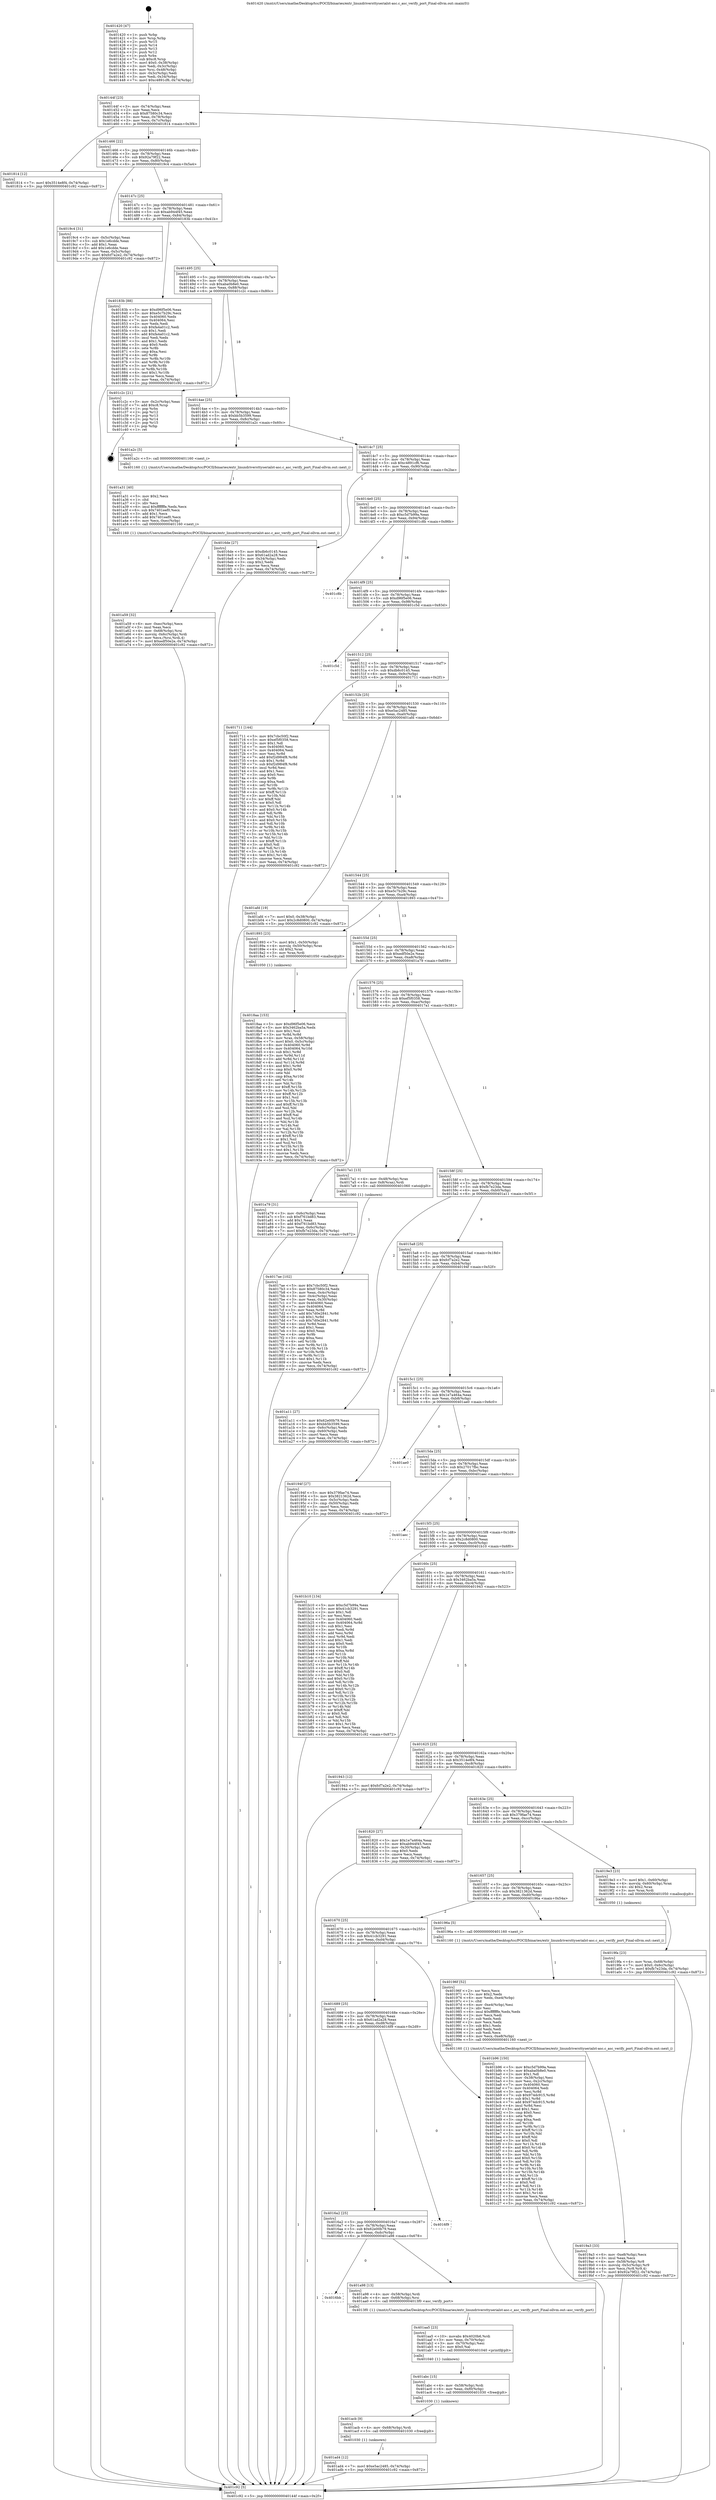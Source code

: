 digraph "0x401420" {
  label = "0x401420 (/mnt/c/Users/mathe/Desktop/tcc/POCII/binaries/extr_linuxdriversttyserialst-asc.c_asc_verify_port_Final-ollvm.out::main(0))"
  labelloc = "t"
  node[shape=record]

  Entry [label="",width=0.3,height=0.3,shape=circle,fillcolor=black,style=filled]
  "0x40144f" [label="{
     0x40144f [23]\l
     | [instrs]\l
     &nbsp;&nbsp;0x40144f \<+3\>: mov -0x74(%rbp),%eax\l
     &nbsp;&nbsp;0x401452 \<+2\>: mov %eax,%ecx\l
     &nbsp;&nbsp;0x401454 \<+6\>: sub $0x87580c34,%ecx\l
     &nbsp;&nbsp;0x40145a \<+3\>: mov %eax,-0x78(%rbp)\l
     &nbsp;&nbsp;0x40145d \<+3\>: mov %ecx,-0x7c(%rbp)\l
     &nbsp;&nbsp;0x401460 \<+6\>: je 0000000000401814 \<main+0x3f4\>\l
  }"]
  "0x401814" [label="{
     0x401814 [12]\l
     | [instrs]\l
     &nbsp;&nbsp;0x401814 \<+7\>: movl $0x3514e8f4,-0x74(%rbp)\l
     &nbsp;&nbsp;0x40181b \<+5\>: jmp 0000000000401c92 \<main+0x872\>\l
  }"]
  "0x401466" [label="{
     0x401466 [22]\l
     | [instrs]\l
     &nbsp;&nbsp;0x401466 \<+5\>: jmp 000000000040146b \<main+0x4b\>\l
     &nbsp;&nbsp;0x40146b \<+3\>: mov -0x78(%rbp),%eax\l
     &nbsp;&nbsp;0x40146e \<+5\>: sub $0x92a79f22,%eax\l
     &nbsp;&nbsp;0x401473 \<+3\>: mov %eax,-0x80(%rbp)\l
     &nbsp;&nbsp;0x401476 \<+6\>: je 00000000004019c4 \<main+0x5a4\>\l
  }"]
  Exit [label="",width=0.3,height=0.3,shape=circle,fillcolor=black,style=filled,peripheries=2]
  "0x4019c4" [label="{
     0x4019c4 [31]\l
     | [instrs]\l
     &nbsp;&nbsp;0x4019c4 \<+3\>: mov -0x5c(%rbp),%eax\l
     &nbsp;&nbsp;0x4019c7 \<+5\>: sub $0x1e6cdde,%eax\l
     &nbsp;&nbsp;0x4019cc \<+3\>: add $0x1,%eax\l
     &nbsp;&nbsp;0x4019cf \<+5\>: add $0x1e6cdde,%eax\l
     &nbsp;&nbsp;0x4019d4 \<+3\>: mov %eax,-0x5c(%rbp)\l
     &nbsp;&nbsp;0x4019d7 \<+7\>: movl $0xfcf7a2e2,-0x74(%rbp)\l
     &nbsp;&nbsp;0x4019de \<+5\>: jmp 0000000000401c92 \<main+0x872\>\l
  }"]
  "0x40147c" [label="{
     0x40147c [25]\l
     | [instrs]\l
     &nbsp;&nbsp;0x40147c \<+5\>: jmp 0000000000401481 \<main+0x61\>\l
     &nbsp;&nbsp;0x401481 \<+3\>: mov -0x78(%rbp),%eax\l
     &nbsp;&nbsp;0x401484 \<+5\>: sub $0xab944f45,%eax\l
     &nbsp;&nbsp;0x401489 \<+6\>: mov %eax,-0x84(%rbp)\l
     &nbsp;&nbsp;0x40148f \<+6\>: je 000000000040183b \<main+0x41b\>\l
  }"]
  "0x401ad4" [label="{
     0x401ad4 [12]\l
     | [instrs]\l
     &nbsp;&nbsp;0x401ad4 \<+7\>: movl $0xe5ac2485,-0x74(%rbp)\l
     &nbsp;&nbsp;0x401adb \<+5\>: jmp 0000000000401c92 \<main+0x872\>\l
  }"]
  "0x40183b" [label="{
     0x40183b [88]\l
     | [instrs]\l
     &nbsp;&nbsp;0x40183b \<+5\>: mov $0xd96f5e06,%eax\l
     &nbsp;&nbsp;0x401840 \<+5\>: mov $0xe5c7b29c,%ecx\l
     &nbsp;&nbsp;0x401845 \<+7\>: mov 0x404060,%edx\l
     &nbsp;&nbsp;0x40184c \<+7\>: mov 0x404064,%esi\l
     &nbsp;&nbsp;0x401853 \<+2\>: mov %edx,%edi\l
     &nbsp;&nbsp;0x401855 \<+6\>: sub $0xfa4a01c2,%edi\l
     &nbsp;&nbsp;0x40185b \<+3\>: sub $0x1,%edi\l
     &nbsp;&nbsp;0x40185e \<+6\>: add $0xfa4a01c2,%edi\l
     &nbsp;&nbsp;0x401864 \<+3\>: imul %edi,%edx\l
     &nbsp;&nbsp;0x401867 \<+3\>: and $0x1,%edx\l
     &nbsp;&nbsp;0x40186a \<+3\>: cmp $0x0,%edx\l
     &nbsp;&nbsp;0x40186d \<+4\>: sete %r8b\l
     &nbsp;&nbsp;0x401871 \<+3\>: cmp $0xa,%esi\l
     &nbsp;&nbsp;0x401874 \<+4\>: setl %r9b\l
     &nbsp;&nbsp;0x401878 \<+3\>: mov %r8b,%r10b\l
     &nbsp;&nbsp;0x40187b \<+3\>: and %r9b,%r10b\l
     &nbsp;&nbsp;0x40187e \<+3\>: xor %r9b,%r8b\l
     &nbsp;&nbsp;0x401881 \<+3\>: or %r8b,%r10b\l
     &nbsp;&nbsp;0x401884 \<+4\>: test $0x1,%r10b\l
     &nbsp;&nbsp;0x401888 \<+3\>: cmovne %ecx,%eax\l
     &nbsp;&nbsp;0x40188b \<+3\>: mov %eax,-0x74(%rbp)\l
     &nbsp;&nbsp;0x40188e \<+5\>: jmp 0000000000401c92 \<main+0x872\>\l
  }"]
  "0x401495" [label="{
     0x401495 [25]\l
     | [instrs]\l
     &nbsp;&nbsp;0x401495 \<+5\>: jmp 000000000040149a \<main+0x7a\>\l
     &nbsp;&nbsp;0x40149a \<+3\>: mov -0x78(%rbp),%eax\l
     &nbsp;&nbsp;0x40149d \<+5\>: sub $0xaba0b8e0,%eax\l
     &nbsp;&nbsp;0x4014a2 \<+6\>: mov %eax,-0x88(%rbp)\l
     &nbsp;&nbsp;0x4014a8 \<+6\>: je 0000000000401c2c \<main+0x80c\>\l
  }"]
  "0x401acb" [label="{
     0x401acb [9]\l
     | [instrs]\l
     &nbsp;&nbsp;0x401acb \<+4\>: mov -0x68(%rbp),%rdi\l
     &nbsp;&nbsp;0x401acf \<+5\>: call 0000000000401030 \<free@plt\>\l
     | [calls]\l
     &nbsp;&nbsp;0x401030 \{1\} (unknown)\l
  }"]
  "0x401c2c" [label="{
     0x401c2c [21]\l
     | [instrs]\l
     &nbsp;&nbsp;0x401c2c \<+3\>: mov -0x2c(%rbp),%eax\l
     &nbsp;&nbsp;0x401c2f \<+7\>: add $0xc8,%rsp\l
     &nbsp;&nbsp;0x401c36 \<+1\>: pop %rbx\l
     &nbsp;&nbsp;0x401c37 \<+2\>: pop %r12\l
     &nbsp;&nbsp;0x401c39 \<+2\>: pop %r13\l
     &nbsp;&nbsp;0x401c3b \<+2\>: pop %r14\l
     &nbsp;&nbsp;0x401c3d \<+2\>: pop %r15\l
     &nbsp;&nbsp;0x401c3f \<+1\>: pop %rbp\l
     &nbsp;&nbsp;0x401c40 \<+1\>: ret\l
  }"]
  "0x4014ae" [label="{
     0x4014ae [25]\l
     | [instrs]\l
     &nbsp;&nbsp;0x4014ae \<+5\>: jmp 00000000004014b3 \<main+0x93\>\l
     &nbsp;&nbsp;0x4014b3 \<+3\>: mov -0x78(%rbp),%eax\l
     &nbsp;&nbsp;0x4014b6 \<+5\>: sub $0xbb5b3599,%eax\l
     &nbsp;&nbsp;0x4014bb \<+6\>: mov %eax,-0x8c(%rbp)\l
     &nbsp;&nbsp;0x4014c1 \<+6\>: je 0000000000401a2c \<main+0x60c\>\l
  }"]
  "0x401abc" [label="{
     0x401abc [15]\l
     | [instrs]\l
     &nbsp;&nbsp;0x401abc \<+4\>: mov -0x58(%rbp),%rdi\l
     &nbsp;&nbsp;0x401ac0 \<+6\>: mov %eax,-0xf0(%rbp)\l
     &nbsp;&nbsp;0x401ac6 \<+5\>: call 0000000000401030 \<free@plt\>\l
     | [calls]\l
     &nbsp;&nbsp;0x401030 \{1\} (unknown)\l
  }"]
  "0x401a2c" [label="{
     0x401a2c [5]\l
     | [instrs]\l
     &nbsp;&nbsp;0x401a2c \<+5\>: call 0000000000401160 \<next_i\>\l
     | [calls]\l
     &nbsp;&nbsp;0x401160 \{1\} (/mnt/c/Users/mathe/Desktop/tcc/POCII/binaries/extr_linuxdriversttyserialst-asc.c_asc_verify_port_Final-ollvm.out::next_i)\l
  }"]
  "0x4014c7" [label="{
     0x4014c7 [25]\l
     | [instrs]\l
     &nbsp;&nbsp;0x4014c7 \<+5\>: jmp 00000000004014cc \<main+0xac\>\l
     &nbsp;&nbsp;0x4014cc \<+3\>: mov -0x78(%rbp),%eax\l
     &nbsp;&nbsp;0x4014cf \<+5\>: sub $0xc4891cf6,%eax\l
     &nbsp;&nbsp;0x4014d4 \<+6\>: mov %eax,-0x90(%rbp)\l
     &nbsp;&nbsp;0x4014da \<+6\>: je 00000000004016de \<main+0x2be\>\l
  }"]
  "0x401aa5" [label="{
     0x401aa5 [23]\l
     | [instrs]\l
     &nbsp;&nbsp;0x401aa5 \<+10\>: movabs $0x4020b6,%rdi\l
     &nbsp;&nbsp;0x401aaf \<+3\>: mov %eax,-0x70(%rbp)\l
     &nbsp;&nbsp;0x401ab2 \<+3\>: mov -0x70(%rbp),%esi\l
     &nbsp;&nbsp;0x401ab5 \<+2\>: mov $0x0,%al\l
     &nbsp;&nbsp;0x401ab7 \<+5\>: call 0000000000401040 \<printf@plt\>\l
     | [calls]\l
     &nbsp;&nbsp;0x401040 \{1\} (unknown)\l
  }"]
  "0x4016de" [label="{
     0x4016de [27]\l
     | [instrs]\l
     &nbsp;&nbsp;0x4016de \<+5\>: mov $0xdb6c0145,%eax\l
     &nbsp;&nbsp;0x4016e3 \<+5\>: mov $0x61ad2a28,%ecx\l
     &nbsp;&nbsp;0x4016e8 \<+3\>: mov -0x34(%rbp),%edx\l
     &nbsp;&nbsp;0x4016eb \<+3\>: cmp $0x2,%edx\l
     &nbsp;&nbsp;0x4016ee \<+3\>: cmovne %ecx,%eax\l
     &nbsp;&nbsp;0x4016f1 \<+3\>: mov %eax,-0x74(%rbp)\l
     &nbsp;&nbsp;0x4016f4 \<+5\>: jmp 0000000000401c92 \<main+0x872\>\l
  }"]
  "0x4014e0" [label="{
     0x4014e0 [25]\l
     | [instrs]\l
     &nbsp;&nbsp;0x4014e0 \<+5\>: jmp 00000000004014e5 \<main+0xc5\>\l
     &nbsp;&nbsp;0x4014e5 \<+3\>: mov -0x78(%rbp),%eax\l
     &nbsp;&nbsp;0x4014e8 \<+5\>: sub $0xc5d7b99a,%eax\l
     &nbsp;&nbsp;0x4014ed \<+6\>: mov %eax,-0x94(%rbp)\l
     &nbsp;&nbsp;0x4014f3 \<+6\>: je 0000000000401c8b \<main+0x86b\>\l
  }"]
  "0x401c92" [label="{
     0x401c92 [5]\l
     | [instrs]\l
     &nbsp;&nbsp;0x401c92 \<+5\>: jmp 000000000040144f \<main+0x2f\>\l
  }"]
  "0x401420" [label="{
     0x401420 [47]\l
     | [instrs]\l
     &nbsp;&nbsp;0x401420 \<+1\>: push %rbp\l
     &nbsp;&nbsp;0x401421 \<+3\>: mov %rsp,%rbp\l
     &nbsp;&nbsp;0x401424 \<+2\>: push %r15\l
     &nbsp;&nbsp;0x401426 \<+2\>: push %r14\l
     &nbsp;&nbsp;0x401428 \<+2\>: push %r13\l
     &nbsp;&nbsp;0x40142a \<+2\>: push %r12\l
     &nbsp;&nbsp;0x40142c \<+1\>: push %rbx\l
     &nbsp;&nbsp;0x40142d \<+7\>: sub $0xc8,%rsp\l
     &nbsp;&nbsp;0x401434 \<+7\>: movl $0x0,-0x38(%rbp)\l
     &nbsp;&nbsp;0x40143b \<+3\>: mov %edi,-0x3c(%rbp)\l
     &nbsp;&nbsp;0x40143e \<+4\>: mov %rsi,-0x48(%rbp)\l
     &nbsp;&nbsp;0x401442 \<+3\>: mov -0x3c(%rbp),%edi\l
     &nbsp;&nbsp;0x401445 \<+3\>: mov %edi,-0x34(%rbp)\l
     &nbsp;&nbsp;0x401448 \<+7\>: movl $0xc4891cf6,-0x74(%rbp)\l
  }"]
  "0x4016bb" [label="{
     0x4016bb\l
  }", style=dashed]
  "0x401c8b" [label="{
     0x401c8b\l
  }", style=dashed]
  "0x4014f9" [label="{
     0x4014f9 [25]\l
     | [instrs]\l
     &nbsp;&nbsp;0x4014f9 \<+5\>: jmp 00000000004014fe \<main+0xde\>\l
     &nbsp;&nbsp;0x4014fe \<+3\>: mov -0x78(%rbp),%eax\l
     &nbsp;&nbsp;0x401501 \<+5\>: sub $0xd96f5e06,%eax\l
     &nbsp;&nbsp;0x401506 \<+6\>: mov %eax,-0x98(%rbp)\l
     &nbsp;&nbsp;0x40150c \<+6\>: je 0000000000401c5d \<main+0x83d\>\l
  }"]
  "0x401a98" [label="{
     0x401a98 [13]\l
     | [instrs]\l
     &nbsp;&nbsp;0x401a98 \<+4\>: mov -0x58(%rbp),%rdi\l
     &nbsp;&nbsp;0x401a9c \<+4\>: mov -0x68(%rbp),%rsi\l
     &nbsp;&nbsp;0x401aa0 \<+5\>: call 00000000004013f0 \<asc_verify_port\>\l
     | [calls]\l
     &nbsp;&nbsp;0x4013f0 \{1\} (/mnt/c/Users/mathe/Desktop/tcc/POCII/binaries/extr_linuxdriversttyserialst-asc.c_asc_verify_port_Final-ollvm.out::asc_verify_port)\l
  }"]
  "0x401c5d" [label="{
     0x401c5d\l
  }", style=dashed]
  "0x401512" [label="{
     0x401512 [25]\l
     | [instrs]\l
     &nbsp;&nbsp;0x401512 \<+5\>: jmp 0000000000401517 \<main+0xf7\>\l
     &nbsp;&nbsp;0x401517 \<+3\>: mov -0x78(%rbp),%eax\l
     &nbsp;&nbsp;0x40151a \<+5\>: sub $0xdb6c0145,%eax\l
     &nbsp;&nbsp;0x40151f \<+6\>: mov %eax,-0x9c(%rbp)\l
     &nbsp;&nbsp;0x401525 \<+6\>: je 0000000000401711 \<main+0x2f1\>\l
  }"]
  "0x4016a2" [label="{
     0x4016a2 [25]\l
     | [instrs]\l
     &nbsp;&nbsp;0x4016a2 \<+5\>: jmp 00000000004016a7 \<main+0x287\>\l
     &nbsp;&nbsp;0x4016a7 \<+3\>: mov -0x78(%rbp),%eax\l
     &nbsp;&nbsp;0x4016aa \<+5\>: sub $0x62e00b79,%eax\l
     &nbsp;&nbsp;0x4016af \<+6\>: mov %eax,-0xdc(%rbp)\l
     &nbsp;&nbsp;0x4016b5 \<+6\>: je 0000000000401a98 \<main+0x678\>\l
  }"]
  "0x401711" [label="{
     0x401711 [144]\l
     | [instrs]\l
     &nbsp;&nbsp;0x401711 \<+5\>: mov $0x7cbc50f2,%eax\l
     &nbsp;&nbsp;0x401716 \<+5\>: mov $0xef5f0358,%ecx\l
     &nbsp;&nbsp;0x40171b \<+2\>: mov $0x1,%dl\l
     &nbsp;&nbsp;0x40171d \<+7\>: mov 0x404060,%esi\l
     &nbsp;&nbsp;0x401724 \<+7\>: mov 0x404064,%edi\l
     &nbsp;&nbsp;0x40172b \<+3\>: mov %esi,%r8d\l
     &nbsp;&nbsp;0x40172e \<+7\>: add $0xf2d984f8,%r8d\l
     &nbsp;&nbsp;0x401735 \<+4\>: sub $0x1,%r8d\l
     &nbsp;&nbsp;0x401739 \<+7\>: sub $0xf2d984f8,%r8d\l
     &nbsp;&nbsp;0x401740 \<+4\>: imul %r8d,%esi\l
     &nbsp;&nbsp;0x401744 \<+3\>: and $0x1,%esi\l
     &nbsp;&nbsp;0x401747 \<+3\>: cmp $0x0,%esi\l
     &nbsp;&nbsp;0x40174a \<+4\>: sete %r9b\l
     &nbsp;&nbsp;0x40174e \<+3\>: cmp $0xa,%edi\l
     &nbsp;&nbsp;0x401751 \<+4\>: setl %r10b\l
     &nbsp;&nbsp;0x401755 \<+3\>: mov %r9b,%r11b\l
     &nbsp;&nbsp;0x401758 \<+4\>: xor $0xff,%r11b\l
     &nbsp;&nbsp;0x40175c \<+3\>: mov %r10b,%bl\l
     &nbsp;&nbsp;0x40175f \<+3\>: xor $0xff,%bl\l
     &nbsp;&nbsp;0x401762 \<+3\>: xor $0x0,%dl\l
     &nbsp;&nbsp;0x401765 \<+3\>: mov %r11b,%r14b\l
     &nbsp;&nbsp;0x401768 \<+4\>: and $0x0,%r14b\l
     &nbsp;&nbsp;0x40176c \<+3\>: and %dl,%r9b\l
     &nbsp;&nbsp;0x40176f \<+3\>: mov %bl,%r15b\l
     &nbsp;&nbsp;0x401772 \<+4\>: and $0x0,%r15b\l
     &nbsp;&nbsp;0x401776 \<+3\>: and %dl,%r10b\l
     &nbsp;&nbsp;0x401779 \<+3\>: or %r9b,%r14b\l
     &nbsp;&nbsp;0x40177c \<+3\>: or %r10b,%r15b\l
     &nbsp;&nbsp;0x40177f \<+3\>: xor %r15b,%r14b\l
     &nbsp;&nbsp;0x401782 \<+3\>: or %bl,%r11b\l
     &nbsp;&nbsp;0x401785 \<+4\>: xor $0xff,%r11b\l
     &nbsp;&nbsp;0x401789 \<+3\>: or $0x0,%dl\l
     &nbsp;&nbsp;0x40178c \<+3\>: and %dl,%r11b\l
     &nbsp;&nbsp;0x40178f \<+3\>: or %r11b,%r14b\l
     &nbsp;&nbsp;0x401792 \<+4\>: test $0x1,%r14b\l
     &nbsp;&nbsp;0x401796 \<+3\>: cmovne %ecx,%eax\l
     &nbsp;&nbsp;0x401799 \<+3\>: mov %eax,-0x74(%rbp)\l
     &nbsp;&nbsp;0x40179c \<+5\>: jmp 0000000000401c92 \<main+0x872\>\l
  }"]
  "0x40152b" [label="{
     0x40152b [25]\l
     | [instrs]\l
     &nbsp;&nbsp;0x40152b \<+5\>: jmp 0000000000401530 \<main+0x110\>\l
     &nbsp;&nbsp;0x401530 \<+3\>: mov -0x78(%rbp),%eax\l
     &nbsp;&nbsp;0x401533 \<+5\>: sub $0xe5ac2485,%eax\l
     &nbsp;&nbsp;0x401538 \<+6\>: mov %eax,-0xa0(%rbp)\l
     &nbsp;&nbsp;0x40153e \<+6\>: je 0000000000401afd \<main+0x6dd\>\l
  }"]
  "0x4016f9" [label="{
     0x4016f9\l
  }", style=dashed]
  "0x401afd" [label="{
     0x401afd [19]\l
     | [instrs]\l
     &nbsp;&nbsp;0x401afd \<+7\>: movl $0x0,-0x38(%rbp)\l
     &nbsp;&nbsp;0x401b04 \<+7\>: movl $0x2c8d0800,-0x74(%rbp)\l
     &nbsp;&nbsp;0x401b0b \<+5\>: jmp 0000000000401c92 \<main+0x872\>\l
  }"]
  "0x401544" [label="{
     0x401544 [25]\l
     | [instrs]\l
     &nbsp;&nbsp;0x401544 \<+5\>: jmp 0000000000401549 \<main+0x129\>\l
     &nbsp;&nbsp;0x401549 \<+3\>: mov -0x78(%rbp),%eax\l
     &nbsp;&nbsp;0x40154c \<+5\>: sub $0xe5c7b29c,%eax\l
     &nbsp;&nbsp;0x401551 \<+6\>: mov %eax,-0xa4(%rbp)\l
     &nbsp;&nbsp;0x401557 \<+6\>: je 0000000000401893 \<main+0x473\>\l
  }"]
  "0x401689" [label="{
     0x401689 [25]\l
     | [instrs]\l
     &nbsp;&nbsp;0x401689 \<+5\>: jmp 000000000040168e \<main+0x26e\>\l
     &nbsp;&nbsp;0x40168e \<+3\>: mov -0x78(%rbp),%eax\l
     &nbsp;&nbsp;0x401691 \<+5\>: sub $0x61ad2a28,%eax\l
     &nbsp;&nbsp;0x401696 \<+6\>: mov %eax,-0xd8(%rbp)\l
     &nbsp;&nbsp;0x40169c \<+6\>: je 00000000004016f9 \<main+0x2d9\>\l
  }"]
  "0x401893" [label="{
     0x401893 [23]\l
     | [instrs]\l
     &nbsp;&nbsp;0x401893 \<+7\>: movl $0x1,-0x50(%rbp)\l
     &nbsp;&nbsp;0x40189a \<+4\>: movslq -0x50(%rbp),%rax\l
     &nbsp;&nbsp;0x40189e \<+4\>: shl $0x2,%rax\l
     &nbsp;&nbsp;0x4018a2 \<+3\>: mov %rax,%rdi\l
     &nbsp;&nbsp;0x4018a5 \<+5\>: call 0000000000401050 \<malloc@plt\>\l
     | [calls]\l
     &nbsp;&nbsp;0x401050 \{1\} (unknown)\l
  }"]
  "0x40155d" [label="{
     0x40155d [25]\l
     | [instrs]\l
     &nbsp;&nbsp;0x40155d \<+5\>: jmp 0000000000401562 \<main+0x142\>\l
     &nbsp;&nbsp;0x401562 \<+3\>: mov -0x78(%rbp),%eax\l
     &nbsp;&nbsp;0x401565 \<+5\>: sub $0xedf50e2e,%eax\l
     &nbsp;&nbsp;0x40156a \<+6\>: mov %eax,-0xa8(%rbp)\l
     &nbsp;&nbsp;0x401570 \<+6\>: je 0000000000401a79 \<main+0x659\>\l
  }"]
  "0x401b96" [label="{
     0x401b96 [150]\l
     | [instrs]\l
     &nbsp;&nbsp;0x401b96 \<+5\>: mov $0xc5d7b99a,%eax\l
     &nbsp;&nbsp;0x401b9b \<+5\>: mov $0xaba0b8e0,%ecx\l
     &nbsp;&nbsp;0x401ba0 \<+2\>: mov $0x1,%dl\l
     &nbsp;&nbsp;0x401ba2 \<+3\>: mov -0x38(%rbp),%esi\l
     &nbsp;&nbsp;0x401ba5 \<+3\>: mov %esi,-0x2c(%rbp)\l
     &nbsp;&nbsp;0x401ba8 \<+7\>: mov 0x404060,%esi\l
     &nbsp;&nbsp;0x401baf \<+7\>: mov 0x404064,%edi\l
     &nbsp;&nbsp;0x401bb6 \<+3\>: mov %esi,%r8d\l
     &nbsp;&nbsp;0x401bb9 \<+7\>: sub $0x974dc915,%r8d\l
     &nbsp;&nbsp;0x401bc0 \<+4\>: sub $0x1,%r8d\l
     &nbsp;&nbsp;0x401bc4 \<+7\>: add $0x974dc915,%r8d\l
     &nbsp;&nbsp;0x401bcb \<+4\>: imul %r8d,%esi\l
     &nbsp;&nbsp;0x401bcf \<+3\>: and $0x1,%esi\l
     &nbsp;&nbsp;0x401bd2 \<+3\>: cmp $0x0,%esi\l
     &nbsp;&nbsp;0x401bd5 \<+4\>: sete %r9b\l
     &nbsp;&nbsp;0x401bd9 \<+3\>: cmp $0xa,%edi\l
     &nbsp;&nbsp;0x401bdc \<+4\>: setl %r10b\l
     &nbsp;&nbsp;0x401be0 \<+3\>: mov %r9b,%r11b\l
     &nbsp;&nbsp;0x401be3 \<+4\>: xor $0xff,%r11b\l
     &nbsp;&nbsp;0x401be7 \<+3\>: mov %r10b,%bl\l
     &nbsp;&nbsp;0x401bea \<+3\>: xor $0xff,%bl\l
     &nbsp;&nbsp;0x401bed \<+3\>: xor $0x0,%dl\l
     &nbsp;&nbsp;0x401bf0 \<+3\>: mov %r11b,%r14b\l
     &nbsp;&nbsp;0x401bf3 \<+4\>: and $0x0,%r14b\l
     &nbsp;&nbsp;0x401bf7 \<+3\>: and %dl,%r9b\l
     &nbsp;&nbsp;0x401bfa \<+3\>: mov %bl,%r15b\l
     &nbsp;&nbsp;0x401bfd \<+4\>: and $0x0,%r15b\l
     &nbsp;&nbsp;0x401c01 \<+3\>: and %dl,%r10b\l
     &nbsp;&nbsp;0x401c04 \<+3\>: or %r9b,%r14b\l
     &nbsp;&nbsp;0x401c07 \<+3\>: or %r10b,%r15b\l
     &nbsp;&nbsp;0x401c0a \<+3\>: xor %r15b,%r14b\l
     &nbsp;&nbsp;0x401c0d \<+3\>: or %bl,%r11b\l
     &nbsp;&nbsp;0x401c10 \<+4\>: xor $0xff,%r11b\l
     &nbsp;&nbsp;0x401c14 \<+3\>: or $0x0,%dl\l
     &nbsp;&nbsp;0x401c17 \<+3\>: and %dl,%r11b\l
     &nbsp;&nbsp;0x401c1a \<+3\>: or %r11b,%r14b\l
     &nbsp;&nbsp;0x401c1d \<+4\>: test $0x1,%r14b\l
     &nbsp;&nbsp;0x401c21 \<+3\>: cmovne %ecx,%eax\l
     &nbsp;&nbsp;0x401c24 \<+3\>: mov %eax,-0x74(%rbp)\l
     &nbsp;&nbsp;0x401c27 \<+5\>: jmp 0000000000401c92 \<main+0x872\>\l
  }"]
  "0x401a79" [label="{
     0x401a79 [31]\l
     | [instrs]\l
     &nbsp;&nbsp;0x401a79 \<+3\>: mov -0x6c(%rbp),%eax\l
     &nbsp;&nbsp;0x401a7c \<+5\>: sub $0xf761bd83,%eax\l
     &nbsp;&nbsp;0x401a81 \<+3\>: add $0x1,%eax\l
     &nbsp;&nbsp;0x401a84 \<+5\>: add $0xf761bd83,%eax\l
     &nbsp;&nbsp;0x401a89 \<+3\>: mov %eax,-0x6c(%rbp)\l
     &nbsp;&nbsp;0x401a8c \<+7\>: movl $0xfb7e23da,-0x74(%rbp)\l
     &nbsp;&nbsp;0x401a93 \<+5\>: jmp 0000000000401c92 \<main+0x872\>\l
  }"]
  "0x401576" [label="{
     0x401576 [25]\l
     | [instrs]\l
     &nbsp;&nbsp;0x401576 \<+5\>: jmp 000000000040157b \<main+0x15b\>\l
     &nbsp;&nbsp;0x40157b \<+3\>: mov -0x78(%rbp),%eax\l
     &nbsp;&nbsp;0x40157e \<+5\>: sub $0xef5f0358,%eax\l
     &nbsp;&nbsp;0x401583 \<+6\>: mov %eax,-0xac(%rbp)\l
     &nbsp;&nbsp;0x401589 \<+6\>: je 00000000004017a1 \<main+0x381\>\l
  }"]
  "0x401a59" [label="{
     0x401a59 [32]\l
     | [instrs]\l
     &nbsp;&nbsp;0x401a59 \<+6\>: mov -0xec(%rbp),%ecx\l
     &nbsp;&nbsp;0x401a5f \<+3\>: imul %eax,%ecx\l
     &nbsp;&nbsp;0x401a62 \<+4\>: mov -0x68(%rbp),%rsi\l
     &nbsp;&nbsp;0x401a66 \<+4\>: movslq -0x6c(%rbp),%rdi\l
     &nbsp;&nbsp;0x401a6a \<+3\>: mov %ecx,(%rsi,%rdi,4)\l
     &nbsp;&nbsp;0x401a6d \<+7\>: movl $0xedf50e2e,-0x74(%rbp)\l
     &nbsp;&nbsp;0x401a74 \<+5\>: jmp 0000000000401c92 \<main+0x872\>\l
  }"]
  "0x4017a1" [label="{
     0x4017a1 [13]\l
     | [instrs]\l
     &nbsp;&nbsp;0x4017a1 \<+4\>: mov -0x48(%rbp),%rax\l
     &nbsp;&nbsp;0x4017a5 \<+4\>: mov 0x8(%rax),%rdi\l
     &nbsp;&nbsp;0x4017a9 \<+5\>: call 0000000000401060 \<atoi@plt\>\l
     | [calls]\l
     &nbsp;&nbsp;0x401060 \{1\} (unknown)\l
  }"]
  "0x40158f" [label="{
     0x40158f [25]\l
     | [instrs]\l
     &nbsp;&nbsp;0x40158f \<+5\>: jmp 0000000000401594 \<main+0x174\>\l
     &nbsp;&nbsp;0x401594 \<+3\>: mov -0x78(%rbp),%eax\l
     &nbsp;&nbsp;0x401597 \<+5\>: sub $0xfb7e23da,%eax\l
     &nbsp;&nbsp;0x40159c \<+6\>: mov %eax,-0xb0(%rbp)\l
     &nbsp;&nbsp;0x4015a2 \<+6\>: je 0000000000401a11 \<main+0x5f1\>\l
  }"]
  "0x4017ae" [label="{
     0x4017ae [102]\l
     | [instrs]\l
     &nbsp;&nbsp;0x4017ae \<+5\>: mov $0x7cbc50f2,%ecx\l
     &nbsp;&nbsp;0x4017b3 \<+5\>: mov $0x87580c34,%edx\l
     &nbsp;&nbsp;0x4017b8 \<+3\>: mov %eax,-0x4c(%rbp)\l
     &nbsp;&nbsp;0x4017bb \<+3\>: mov -0x4c(%rbp),%eax\l
     &nbsp;&nbsp;0x4017be \<+3\>: mov %eax,-0x30(%rbp)\l
     &nbsp;&nbsp;0x4017c1 \<+7\>: mov 0x404060,%eax\l
     &nbsp;&nbsp;0x4017c8 \<+7\>: mov 0x404064,%esi\l
     &nbsp;&nbsp;0x4017cf \<+3\>: mov %eax,%r8d\l
     &nbsp;&nbsp;0x4017d2 \<+7\>: add $0x7d0e2841,%r8d\l
     &nbsp;&nbsp;0x4017d9 \<+4\>: sub $0x1,%r8d\l
     &nbsp;&nbsp;0x4017dd \<+7\>: sub $0x7d0e2841,%r8d\l
     &nbsp;&nbsp;0x4017e4 \<+4\>: imul %r8d,%eax\l
     &nbsp;&nbsp;0x4017e8 \<+3\>: and $0x1,%eax\l
     &nbsp;&nbsp;0x4017eb \<+3\>: cmp $0x0,%eax\l
     &nbsp;&nbsp;0x4017ee \<+4\>: sete %r9b\l
     &nbsp;&nbsp;0x4017f2 \<+3\>: cmp $0xa,%esi\l
     &nbsp;&nbsp;0x4017f5 \<+4\>: setl %r10b\l
     &nbsp;&nbsp;0x4017f9 \<+3\>: mov %r9b,%r11b\l
     &nbsp;&nbsp;0x4017fc \<+3\>: and %r10b,%r11b\l
     &nbsp;&nbsp;0x4017ff \<+3\>: xor %r10b,%r9b\l
     &nbsp;&nbsp;0x401802 \<+3\>: or %r9b,%r11b\l
     &nbsp;&nbsp;0x401805 \<+4\>: test $0x1,%r11b\l
     &nbsp;&nbsp;0x401809 \<+3\>: cmovne %edx,%ecx\l
     &nbsp;&nbsp;0x40180c \<+3\>: mov %ecx,-0x74(%rbp)\l
     &nbsp;&nbsp;0x40180f \<+5\>: jmp 0000000000401c92 \<main+0x872\>\l
  }"]
  "0x401a31" [label="{
     0x401a31 [40]\l
     | [instrs]\l
     &nbsp;&nbsp;0x401a31 \<+5\>: mov $0x2,%ecx\l
     &nbsp;&nbsp;0x401a36 \<+1\>: cltd\l
     &nbsp;&nbsp;0x401a37 \<+2\>: idiv %ecx\l
     &nbsp;&nbsp;0x401a39 \<+6\>: imul $0xfffffffe,%edx,%ecx\l
     &nbsp;&nbsp;0x401a3f \<+6\>: sub $0x7401eef0,%ecx\l
     &nbsp;&nbsp;0x401a45 \<+3\>: add $0x1,%ecx\l
     &nbsp;&nbsp;0x401a48 \<+6\>: add $0x7401eef0,%ecx\l
     &nbsp;&nbsp;0x401a4e \<+6\>: mov %ecx,-0xec(%rbp)\l
     &nbsp;&nbsp;0x401a54 \<+5\>: call 0000000000401160 \<next_i\>\l
     | [calls]\l
     &nbsp;&nbsp;0x401160 \{1\} (/mnt/c/Users/mathe/Desktop/tcc/POCII/binaries/extr_linuxdriversttyserialst-asc.c_asc_verify_port_Final-ollvm.out::next_i)\l
  }"]
  "0x401a11" [label="{
     0x401a11 [27]\l
     | [instrs]\l
     &nbsp;&nbsp;0x401a11 \<+5\>: mov $0x62e00b79,%eax\l
     &nbsp;&nbsp;0x401a16 \<+5\>: mov $0xbb5b3599,%ecx\l
     &nbsp;&nbsp;0x401a1b \<+3\>: mov -0x6c(%rbp),%edx\l
     &nbsp;&nbsp;0x401a1e \<+3\>: cmp -0x60(%rbp),%edx\l
     &nbsp;&nbsp;0x401a21 \<+3\>: cmovl %ecx,%eax\l
     &nbsp;&nbsp;0x401a24 \<+3\>: mov %eax,-0x74(%rbp)\l
     &nbsp;&nbsp;0x401a27 \<+5\>: jmp 0000000000401c92 \<main+0x872\>\l
  }"]
  "0x4015a8" [label="{
     0x4015a8 [25]\l
     | [instrs]\l
     &nbsp;&nbsp;0x4015a8 \<+5\>: jmp 00000000004015ad \<main+0x18d\>\l
     &nbsp;&nbsp;0x4015ad \<+3\>: mov -0x78(%rbp),%eax\l
     &nbsp;&nbsp;0x4015b0 \<+5\>: sub $0xfcf7a2e2,%eax\l
     &nbsp;&nbsp;0x4015b5 \<+6\>: mov %eax,-0xb4(%rbp)\l
     &nbsp;&nbsp;0x4015bb \<+6\>: je 000000000040194f \<main+0x52f\>\l
  }"]
  "0x4019fa" [label="{
     0x4019fa [23]\l
     | [instrs]\l
     &nbsp;&nbsp;0x4019fa \<+4\>: mov %rax,-0x68(%rbp)\l
     &nbsp;&nbsp;0x4019fe \<+7\>: movl $0x0,-0x6c(%rbp)\l
     &nbsp;&nbsp;0x401a05 \<+7\>: movl $0xfb7e23da,-0x74(%rbp)\l
     &nbsp;&nbsp;0x401a0c \<+5\>: jmp 0000000000401c92 \<main+0x872\>\l
  }"]
  "0x40194f" [label="{
     0x40194f [27]\l
     | [instrs]\l
     &nbsp;&nbsp;0x40194f \<+5\>: mov $0x379fae74,%eax\l
     &nbsp;&nbsp;0x401954 \<+5\>: mov $0x3821362d,%ecx\l
     &nbsp;&nbsp;0x401959 \<+3\>: mov -0x5c(%rbp),%edx\l
     &nbsp;&nbsp;0x40195c \<+3\>: cmp -0x50(%rbp),%edx\l
     &nbsp;&nbsp;0x40195f \<+3\>: cmovl %ecx,%eax\l
     &nbsp;&nbsp;0x401962 \<+3\>: mov %eax,-0x74(%rbp)\l
     &nbsp;&nbsp;0x401965 \<+5\>: jmp 0000000000401c92 \<main+0x872\>\l
  }"]
  "0x4015c1" [label="{
     0x4015c1 [25]\l
     | [instrs]\l
     &nbsp;&nbsp;0x4015c1 \<+5\>: jmp 00000000004015c6 \<main+0x1a6\>\l
     &nbsp;&nbsp;0x4015c6 \<+3\>: mov -0x78(%rbp),%eax\l
     &nbsp;&nbsp;0x4015c9 \<+5\>: sub $0x1e7a464a,%eax\l
     &nbsp;&nbsp;0x4015ce \<+6\>: mov %eax,-0xb8(%rbp)\l
     &nbsp;&nbsp;0x4015d4 \<+6\>: je 0000000000401ae0 \<main+0x6c0\>\l
  }"]
  "0x4019a3" [label="{
     0x4019a3 [33]\l
     | [instrs]\l
     &nbsp;&nbsp;0x4019a3 \<+6\>: mov -0xe8(%rbp),%ecx\l
     &nbsp;&nbsp;0x4019a9 \<+3\>: imul %eax,%ecx\l
     &nbsp;&nbsp;0x4019ac \<+4\>: mov -0x58(%rbp),%r8\l
     &nbsp;&nbsp;0x4019b0 \<+4\>: movslq -0x5c(%rbp),%r9\l
     &nbsp;&nbsp;0x4019b4 \<+4\>: mov %ecx,(%r8,%r9,4)\l
     &nbsp;&nbsp;0x4019b8 \<+7\>: movl $0x92a79f22,-0x74(%rbp)\l
     &nbsp;&nbsp;0x4019bf \<+5\>: jmp 0000000000401c92 \<main+0x872\>\l
  }"]
  "0x401ae0" [label="{
     0x401ae0\l
  }", style=dashed]
  "0x4015da" [label="{
     0x4015da [25]\l
     | [instrs]\l
     &nbsp;&nbsp;0x4015da \<+5\>: jmp 00000000004015df \<main+0x1bf\>\l
     &nbsp;&nbsp;0x4015df \<+3\>: mov -0x78(%rbp),%eax\l
     &nbsp;&nbsp;0x4015e2 \<+5\>: sub $0x27017fbc,%eax\l
     &nbsp;&nbsp;0x4015e7 \<+6\>: mov %eax,-0xbc(%rbp)\l
     &nbsp;&nbsp;0x4015ed \<+6\>: je 0000000000401aec \<main+0x6cc\>\l
  }"]
  "0x40196f" [label="{
     0x40196f [52]\l
     | [instrs]\l
     &nbsp;&nbsp;0x40196f \<+2\>: xor %ecx,%ecx\l
     &nbsp;&nbsp;0x401971 \<+5\>: mov $0x2,%edx\l
     &nbsp;&nbsp;0x401976 \<+6\>: mov %edx,-0xe4(%rbp)\l
     &nbsp;&nbsp;0x40197c \<+1\>: cltd\l
     &nbsp;&nbsp;0x40197d \<+6\>: mov -0xe4(%rbp),%esi\l
     &nbsp;&nbsp;0x401983 \<+2\>: idiv %esi\l
     &nbsp;&nbsp;0x401985 \<+6\>: imul $0xfffffffe,%edx,%edx\l
     &nbsp;&nbsp;0x40198b \<+2\>: mov %ecx,%edi\l
     &nbsp;&nbsp;0x40198d \<+2\>: sub %edx,%edi\l
     &nbsp;&nbsp;0x40198f \<+2\>: mov %ecx,%edx\l
     &nbsp;&nbsp;0x401991 \<+3\>: sub $0x1,%edx\l
     &nbsp;&nbsp;0x401994 \<+2\>: add %edx,%edi\l
     &nbsp;&nbsp;0x401996 \<+2\>: sub %edi,%ecx\l
     &nbsp;&nbsp;0x401998 \<+6\>: mov %ecx,-0xe8(%rbp)\l
     &nbsp;&nbsp;0x40199e \<+5\>: call 0000000000401160 \<next_i\>\l
     | [calls]\l
     &nbsp;&nbsp;0x401160 \{1\} (/mnt/c/Users/mathe/Desktop/tcc/POCII/binaries/extr_linuxdriversttyserialst-asc.c_asc_verify_port_Final-ollvm.out::next_i)\l
  }"]
  "0x401aec" [label="{
     0x401aec\l
  }", style=dashed]
  "0x4015f3" [label="{
     0x4015f3 [25]\l
     | [instrs]\l
     &nbsp;&nbsp;0x4015f3 \<+5\>: jmp 00000000004015f8 \<main+0x1d8\>\l
     &nbsp;&nbsp;0x4015f8 \<+3\>: mov -0x78(%rbp),%eax\l
     &nbsp;&nbsp;0x4015fb \<+5\>: sub $0x2c8d0800,%eax\l
     &nbsp;&nbsp;0x401600 \<+6\>: mov %eax,-0xc0(%rbp)\l
     &nbsp;&nbsp;0x401606 \<+6\>: je 0000000000401b10 \<main+0x6f0\>\l
  }"]
  "0x401670" [label="{
     0x401670 [25]\l
     | [instrs]\l
     &nbsp;&nbsp;0x401670 \<+5\>: jmp 0000000000401675 \<main+0x255\>\l
     &nbsp;&nbsp;0x401675 \<+3\>: mov -0x78(%rbp),%eax\l
     &nbsp;&nbsp;0x401678 \<+5\>: sub $0x41cb3291,%eax\l
     &nbsp;&nbsp;0x40167d \<+6\>: mov %eax,-0xd4(%rbp)\l
     &nbsp;&nbsp;0x401683 \<+6\>: je 0000000000401b96 \<main+0x776\>\l
  }"]
  "0x401b10" [label="{
     0x401b10 [134]\l
     | [instrs]\l
     &nbsp;&nbsp;0x401b10 \<+5\>: mov $0xc5d7b99a,%eax\l
     &nbsp;&nbsp;0x401b15 \<+5\>: mov $0x41cb3291,%ecx\l
     &nbsp;&nbsp;0x401b1a \<+2\>: mov $0x1,%dl\l
     &nbsp;&nbsp;0x401b1c \<+2\>: xor %esi,%esi\l
     &nbsp;&nbsp;0x401b1e \<+7\>: mov 0x404060,%edi\l
     &nbsp;&nbsp;0x401b25 \<+8\>: mov 0x404064,%r8d\l
     &nbsp;&nbsp;0x401b2d \<+3\>: sub $0x1,%esi\l
     &nbsp;&nbsp;0x401b30 \<+3\>: mov %edi,%r9d\l
     &nbsp;&nbsp;0x401b33 \<+3\>: add %esi,%r9d\l
     &nbsp;&nbsp;0x401b36 \<+4\>: imul %r9d,%edi\l
     &nbsp;&nbsp;0x401b3a \<+3\>: and $0x1,%edi\l
     &nbsp;&nbsp;0x401b3d \<+3\>: cmp $0x0,%edi\l
     &nbsp;&nbsp;0x401b40 \<+4\>: sete %r10b\l
     &nbsp;&nbsp;0x401b44 \<+4\>: cmp $0xa,%r8d\l
     &nbsp;&nbsp;0x401b48 \<+4\>: setl %r11b\l
     &nbsp;&nbsp;0x401b4c \<+3\>: mov %r10b,%bl\l
     &nbsp;&nbsp;0x401b4f \<+3\>: xor $0xff,%bl\l
     &nbsp;&nbsp;0x401b52 \<+3\>: mov %r11b,%r14b\l
     &nbsp;&nbsp;0x401b55 \<+4\>: xor $0xff,%r14b\l
     &nbsp;&nbsp;0x401b59 \<+3\>: xor $0x0,%dl\l
     &nbsp;&nbsp;0x401b5c \<+3\>: mov %bl,%r15b\l
     &nbsp;&nbsp;0x401b5f \<+4\>: and $0x0,%r15b\l
     &nbsp;&nbsp;0x401b63 \<+3\>: and %dl,%r10b\l
     &nbsp;&nbsp;0x401b66 \<+3\>: mov %r14b,%r12b\l
     &nbsp;&nbsp;0x401b69 \<+4\>: and $0x0,%r12b\l
     &nbsp;&nbsp;0x401b6d \<+3\>: and %dl,%r11b\l
     &nbsp;&nbsp;0x401b70 \<+3\>: or %r10b,%r15b\l
     &nbsp;&nbsp;0x401b73 \<+3\>: or %r11b,%r12b\l
     &nbsp;&nbsp;0x401b76 \<+3\>: xor %r12b,%r15b\l
     &nbsp;&nbsp;0x401b79 \<+3\>: or %r14b,%bl\l
     &nbsp;&nbsp;0x401b7c \<+3\>: xor $0xff,%bl\l
     &nbsp;&nbsp;0x401b7f \<+3\>: or $0x0,%dl\l
     &nbsp;&nbsp;0x401b82 \<+2\>: and %dl,%bl\l
     &nbsp;&nbsp;0x401b84 \<+3\>: or %bl,%r15b\l
     &nbsp;&nbsp;0x401b87 \<+4\>: test $0x1,%r15b\l
     &nbsp;&nbsp;0x401b8b \<+3\>: cmovne %ecx,%eax\l
     &nbsp;&nbsp;0x401b8e \<+3\>: mov %eax,-0x74(%rbp)\l
     &nbsp;&nbsp;0x401b91 \<+5\>: jmp 0000000000401c92 \<main+0x872\>\l
  }"]
  "0x40160c" [label="{
     0x40160c [25]\l
     | [instrs]\l
     &nbsp;&nbsp;0x40160c \<+5\>: jmp 0000000000401611 \<main+0x1f1\>\l
     &nbsp;&nbsp;0x401611 \<+3\>: mov -0x78(%rbp),%eax\l
     &nbsp;&nbsp;0x401614 \<+5\>: sub $0x3462ba5a,%eax\l
     &nbsp;&nbsp;0x401619 \<+6\>: mov %eax,-0xc4(%rbp)\l
     &nbsp;&nbsp;0x40161f \<+6\>: je 0000000000401943 \<main+0x523\>\l
  }"]
  "0x40196a" [label="{
     0x40196a [5]\l
     | [instrs]\l
     &nbsp;&nbsp;0x40196a \<+5\>: call 0000000000401160 \<next_i\>\l
     | [calls]\l
     &nbsp;&nbsp;0x401160 \{1\} (/mnt/c/Users/mathe/Desktop/tcc/POCII/binaries/extr_linuxdriversttyserialst-asc.c_asc_verify_port_Final-ollvm.out::next_i)\l
  }"]
  "0x401943" [label="{
     0x401943 [12]\l
     | [instrs]\l
     &nbsp;&nbsp;0x401943 \<+7\>: movl $0xfcf7a2e2,-0x74(%rbp)\l
     &nbsp;&nbsp;0x40194a \<+5\>: jmp 0000000000401c92 \<main+0x872\>\l
  }"]
  "0x401625" [label="{
     0x401625 [25]\l
     | [instrs]\l
     &nbsp;&nbsp;0x401625 \<+5\>: jmp 000000000040162a \<main+0x20a\>\l
     &nbsp;&nbsp;0x40162a \<+3\>: mov -0x78(%rbp),%eax\l
     &nbsp;&nbsp;0x40162d \<+5\>: sub $0x3514e8f4,%eax\l
     &nbsp;&nbsp;0x401632 \<+6\>: mov %eax,-0xc8(%rbp)\l
     &nbsp;&nbsp;0x401638 \<+6\>: je 0000000000401820 \<main+0x400\>\l
  }"]
  "0x401657" [label="{
     0x401657 [25]\l
     | [instrs]\l
     &nbsp;&nbsp;0x401657 \<+5\>: jmp 000000000040165c \<main+0x23c\>\l
     &nbsp;&nbsp;0x40165c \<+3\>: mov -0x78(%rbp),%eax\l
     &nbsp;&nbsp;0x40165f \<+5\>: sub $0x3821362d,%eax\l
     &nbsp;&nbsp;0x401664 \<+6\>: mov %eax,-0xd0(%rbp)\l
     &nbsp;&nbsp;0x40166a \<+6\>: je 000000000040196a \<main+0x54a\>\l
  }"]
  "0x401820" [label="{
     0x401820 [27]\l
     | [instrs]\l
     &nbsp;&nbsp;0x401820 \<+5\>: mov $0x1e7a464a,%eax\l
     &nbsp;&nbsp;0x401825 \<+5\>: mov $0xab944f45,%ecx\l
     &nbsp;&nbsp;0x40182a \<+3\>: mov -0x30(%rbp),%edx\l
     &nbsp;&nbsp;0x40182d \<+3\>: cmp $0x0,%edx\l
     &nbsp;&nbsp;0x401830 \<+3\>: cmove %ecx,%eax\l
     &nbsp;&nbsp;0x401833 \<+3\>: mov %eax,-0x74(%rbp)\l
     &nbsp;&nbsp;0x401836 \<+5\>: jmp 0000000000401c92 \<main+0x872\>\l
  }"]
  "0x40163e" [label="{
     0x40163e [25]\l
     | [instrs]\l
     &nbsp;&nbsp;0x40163e \<+5\>: jmp 0000000000401643 \<main+0x223\>\l
     &nbsp;&nbsp;0x401643 \<+3\>: mov -0x78(%rbp),%eax\l
     &nbsp;&nbsp;0x401646 \<+5\>: sub $0x379fae74,%eax\l
     &nbsp;&nbsp;0x40164b \<+6\>: mov %eax,-0xcc(%rbp)\l
     &nbsp;&nbsp;0x401651 \<+6\>: je 00000000004019e3 \<main+0x5c3\>\l
  }"]
  "0x4018aa" [label="{
     0x4018aa [153]\l
     | [instrs]\l
     &nbsp;&nbsp;0x4018aa \<+5\>: mov $0xd96f5e06,%ecx\l
     &nbsp;&nbsp;0x4018af \<+5\>: mov $0x3462ba5a,%edx\l
     &nbsp;&nbsp;0x4018b4 \<+3\>: mov $0x1,%sil\l
     &nbsp;&nbsp;0x4018b7 \<+3\>: xor %r8d,%r8d\l
     &nbsp;&nbsp;0x4018ba \<+4\>: mov %rax,-0x58(%rbp)\l
     &nbsp;&nbsp;0x4018be \<+7\>: movl $0x0,-0x5c(%rbp)\l
     &nbsp;&nbsp;0x4018c5 \<+8\>: mov 0x404060,%r9d\l
     &nbsp;&nbsp;0x4018cd \<+8\>: mov 0x404064,%r10d\l
     &nbsp;&nbsp;0x4018d5 \<+4\>: sub $0x1,%r8d\l
     &nbsp;&nbsp;0x4018d9 \<+3\>: mov %r9d,%r11d\l
     &nbsp;&nbsp;0x4018dc \<+3\>: add %r8d,%r11d\l
     &nbsp;&nbsp;0x4018df \<+4\>: imul %r11d,%r9d\l
     &nbsp;&nbsp;0x4018e3 \<+4\>: and $0x1,%r9d\l
     &nbsp;&nbsp;0x4018e7 \<+4\>: cmp $0x0,%r9d\l
     &nbsp;&nbsp;0x4018eb \<+3\>: sete %bl\l
     &nbsp;&nbsp;0x4018ee \<+4\>: cmp $0xa,%r10d\l
     &nbsp;&nbsp;0x4018f2 \<+4\>: setl %r14b\l
     &nbsp;&nbsp;0x4018f6 \<+3\>: mov %bl,%r15b\l
     &nbsp;&nbsp;0x4018f9 \<+4\>: xor $0xff,%r15b\l
     &nbsp;&nbsp;0x4018fd \<+3\>: mov %r14b,%r12b\l
     &nbsp;&nbsp;0x401900 \<+4\>: xor $0xff,%r12b\l
     &nbsp;&nbsp;0x401904 \<+4\>: xor $0x1,%sil\l
     &nbsp;&nbsp;0x401908 \<+3\>: mov %r15b,%r13b\l
     &nbsp;&nbsp;0x40190b \<+4\>: and $0xff,%r13b\l
     &nbsp;&nbsp;0x40190f \<+3\>: and %sil,%bl\l
     &nbsp;&nbsp;0x401912 \<+3\>: mov %r12b,%al\l
     &nbsp;&nbsp;0x401915 \<+2\>: and $0xff,%al\l
     &nbsp;&nbsp;0x401917 \<+3\>: and %sil,%r14b\l
     &nbsp;&nbsp;0x40191a \<+3\>: or %bl,%r13b\l
     &nbsp;&nbsp;0x40191d \<+3\>: or %r14b,%al\l
     &nbsp;&nbsp;0x401920 \<+3\>: xor %al,%r13b\l
     &nbsp;&nbsp;0x401923 \<+3\>: or %r12b,%r15b\l
     &nbsp;&nbsp;0x401926 \<+4\>: xor $0xff,%r15b\l
     &nbsp;&nbsp;0x40192a \<+4\>: or $0x1,%sil\l
     &nbsp;&nbsp;0x40192e \<+3\>: and %sil,%r15b\l
     &nbsp;&nbsp;0x401931 \<+3\>: or %r15b,%r13b\l
     &nbsp;&nbsp;0x401934 \<+4\>: test $0x1,%r13b\l
     &nbsp;&nbsp;0x401938 \<+3\>: cmovne %edx,%ecx\l
     &nbsp;&nbsp;0x40193b \<+3\>: mov %ecx,-0x74(%rbp)\l
     &nbsp;&nbsp;0x40193e \<+5\>: jmp 0000000000401c92 \<main+0x872\>\l
  }"]
  "0x4019e3" [label="{
     0x4019e3 [23]\l
     | [instrs]\l
     &nbsp;&nbsp;0x4019e3 \<+7\>: movl $0x1,-0x60(%rbp)\l
     &nbsp;&nbsp;0x4019ea \<+4\>: movslq -0x60(%rbp),%rax\l
     &nbsp;&nbsp;0x4019ee \<+4\>: shl $0x2,%rax\l
     &nbsp;&nbsp;0x4019f2 \<+3\>: mov %rax,%rdi\l
     &nbsp;&nbsp;0x4019f5 \<+5\>: call 0000000000401050 \<malloc@plt\>\l
     | [calls]\l
     &nbsp;&nbsp;0x401050 \{1\} (unknown)\l
  }"]
  Entry -> "0x401420" [label=" 1"]
  "0x40144f" -> "0x401814" [label=" 1"]
  "0x40144f" -> "0x401466" [label=" 21"]
  "0x401c2c" -> Exit [label=" 1"]
  "0x401466" -> "0x4019c4" [label=" 1"]
  "0x401466" -> "0x40147c" [label=" 20"]
  "0x401b96" -> "0x401c92" [label=" 1"]
  "0x40147c" -> "0x40183b" [label=" 1"]
  "0x40147c" -> "0x401495" [label=" 19"]
  "0x401b10" -> "0x401c92" [label=" 1"]
  "0x401495" -> "0x401c2c" [label=" 1"]
  "0x401495" -> "0x4014ae" [label=" 18"]
  "0x401afd" -> "0x401c92" [label=" 1"]
  "0x4014ae" -> "0x401a2c" [label=" 1"]
  "0x4014ae" -> "0x4014c7" [label=" 17"]
  "0x401ad4" -> "0x401c92" [label=" 1"]
  "0x4014c7" -> "0x4016de" [label=" 1"]
  "0x4014c7" -> "0x4014e0" [label=" 16"]
  "0x4016de" -> "0x401c92" [label=" 1"]
  "0x401420" -> "0x40144f" [label=" 1"]
  "0x401c92" -> "0x40144f" [label=" 21"]
  "0x401acb" -> "0x401ad4" [label=" 1"]
  "0x4014e0" -> "0x401c8b" [label=" 0"]
  "0x4014e0" -> "0x4014f9" [label=" 16"]
  "0x401abc" -> "0x401acb" [label=" 1"]
  "0x4014f9" -> "0x401c5d" [label=" 0"]
  "0x4014f9" -> "0x401512" [label=" 16"]
  "0x401aa5" -> "0x401abc" [label=" 1"]
  "0x401512" -> "0x401711" [label=" 1"]
  "0x401512" -> "0x40152b" [label=" 15"]
  "0x401711" -> "0x401c92" [label=" 1"]
  "0x4016a2" -> "0x4016bb" [label=" 0"]
  "0x40152b" -> "0x401afd" [label=" 1"]
  "0x40152b" -> "0x401544" [label=" 14"]
  "0x4016a2" -> "0x401a98" [label=" 1"]
  "0x401544" -> "0x401893" [label=" 1"]
  "0x401544" -> "0x40155d" [label=" 13"]
  "0x401689" -> "0x4016a2" [label=" 1"]
  "0x40155d" -> "0x401a79" [label=" 1"]
  "0x40155d" -> "0x401576" [label=" 12"]
  "0x401689" -> "0x4016f9" [label=" 0"]
  "0x401576" -> "0x4017a1" [label=" 1"]
  "0x401576" -> "0x40158f" [label=" 11"]
  "0x4017a1" -> "0x4017ae" [label=" 1"]
  "0x4017ae" -> "0x401c92" [label=" 1"]
  "0x401814" -> "0x401c92" [label=" 1"]
  "0x401670" -> "0x401689" [label=" 1"]
  "0x40158f" -> "0x401a11" [label=" 2"]
  "0x40158f" -> "0x4015a8" [label=" 9"]
  "0x401670" -> "0x401b96" [label=" 1"]
  "0x4015a8" -> "0x40194f" [label=" 2"]
  "0x4015a8" -> "0x4015c1" [label=" 7"]
  "0x401a98" -> "0x401aa5" [label=" 1"]
  "0x4015c1" -> "0x401ae0" [label=" 0"]
  "0x4015c1" -> "0x4015da" [label=" 7"]
  "0x401a79" -> "0x401c92" [label=" 1"]
  "0x4015da" -> "0x401aec" [label=" 0"]
  "0x4015da" -> "0x4015f3" [label=" 7"]
  "0x401a59" -> "0x401c92" [label=" 1"]
  "0x4015f3" -> "0x401b10" [label=" 1"]
  "0x4015f3" -> "0x40160c" [label=" 6"]
  "0x401a31" -> "0x401a59" [label=" 1"]
  "0x40160c" -> "0x401943" [label=" 1"]
  "0x40160c" -> "0x401625" [label=" 5"]
  "0x401a2c" -> "0x401a31" [label=" 1"]
  "0x401625" -> "0x401820" [label=" 1"]
  "0x401625" -> "0x40163e" [label=" 4"]
  "0x401820" -> "0x401c92" [label=" 1"]
  "0x40183b" -> "0x401c92" [label=" 1"]
  "0x401893" -> "0x4018aa" [label=" 1"]
  "0x4018aa" -> "0x401c92" [label=" 1"]
  "0x401943" -> "0x401c92" [label=" 1"]
  "0x40194f" -> "0x401c92" [label=" 2"]
  "0x4019fa" -> "0x401c92" [label=" 1"]
  "0x40163e" -> "0x4019e3" [label=" 1"]
  "0x40163e" -> "0x401657" [label=" 3"]
  "0x401a11" -> "0x401c92" [label=" 2"]
  "0x401657" -> "0x40196a" [label=" 1"]
  "0x401657" -> "0x401670" [label=" 2"]
  "0x40196a" -> "0x40196f" [label=" 1"]
  "0x40196f" -> "0x4019a3" [label=" 1"]
  "0x4019a3" -> "0x401c92" [label=" 1"]
  "0x4019c4" -> "0x401c92" [label=" 1"]
  "0x4019e3" -> "0x4019fa" [label=" 1"]
}
